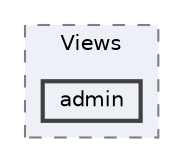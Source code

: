 digraph "app/Views/admin"
{
 // LATEX_PDF_SIZE
  bgcolor="transparent";
  edge [fontname=Helvetica,fontsize=10,labelfontname=Helvetica,labelfontsize=10];
  node [fontname=Helvetica,fontsize=10,shape=box,height=0.2,width=0.4];
  compound=true
  subgraph clusterdir_71aab6f90b0412e948eb651ee031ad84 {
    graph [ bgcolor="#edf0f7", pencolor="grey50", label="Views", fontname=Helvetica,fontsize=10 style="filled,dashed", URL="dir_71aab6f90b0412e948eb651ee031ad84.html",tooltip=""]
  dir_5ef81b748ad968ba1a7716e8407b2914 [label="admin", fillcolor="#edf0f7", color="grey25", style="filled,bold", URL="dir_5ef81b748ad968ba1a7716e8407b2914.html",tooltip=""];
  }
}

